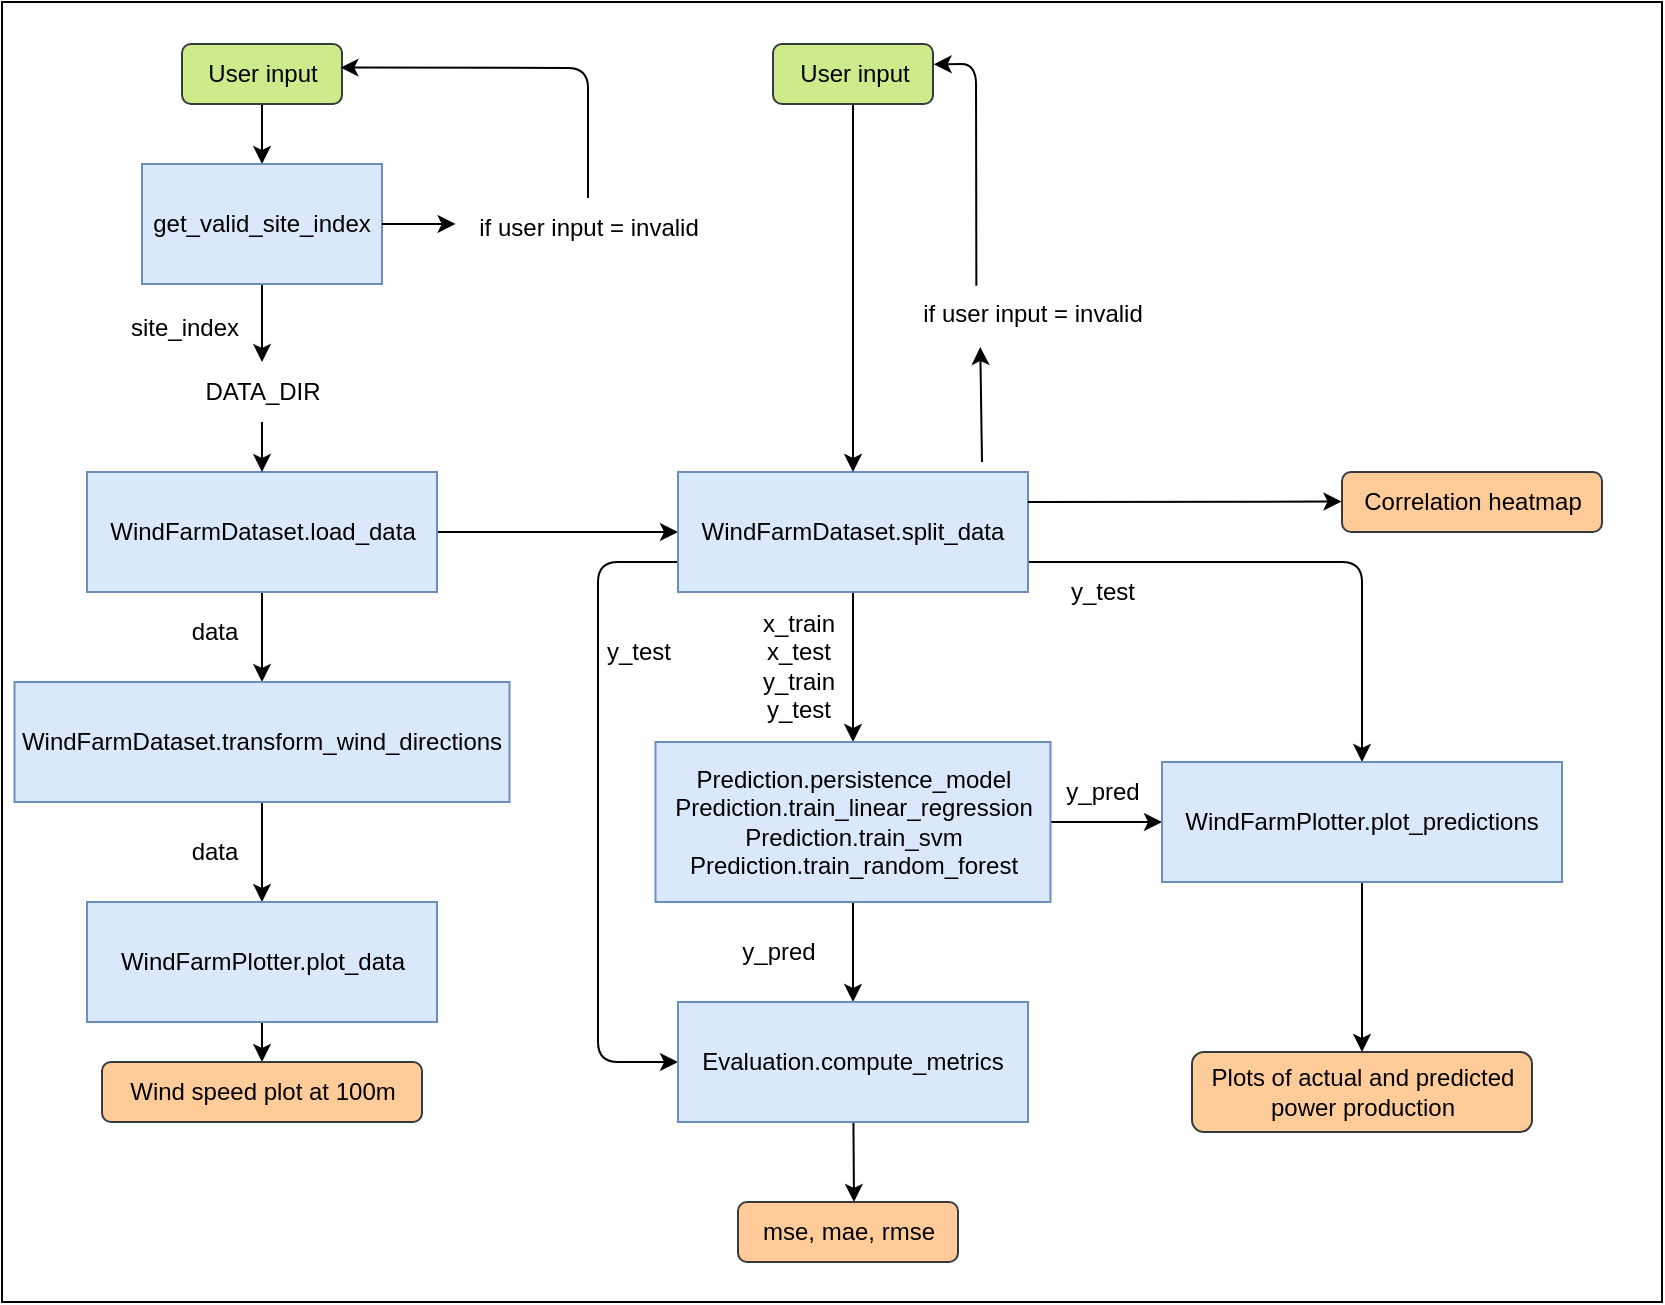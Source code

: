 <mxfile>
    <diagram id="3kuWFgS52GaCtVT9VstC" name="Page-1">
        <mxGraphModel dx="1264" dy="696" grid="1" gridSize="10" guides="1" tooltips="1" connect="1" arrows="1" fold="1" page="1" pageScale="1" pageWidth="850" pageHeight="1100" math="0" shadow="0">
            <root>
                <mxCell id="0"/>
                <mxCell id="1" parent="0"/>
                <mxCell id="55" value="" style="whiteSpace=wrap;html=1;" vertex="1" parent="1">
                    <mxGeometry y="20" width="830" height="650" as="geometry"/>
                </mxCell>
                <mxCell id="7" value="" style="edgeStyle=none;html=1;" parent="1" source="3" target="4" edge="1">
                    <mxGeometry relative="1" as="geometry"/>
                </mxCell>
                <mxCell id="3" value="User input" style="text;html=1;align=center;verticalAlign=middle;resizable=0;points=[];autosize=1;strokeColor=#36393d;fillColor=#cdeb8b;rounded=1;" parent="1" vertex="1">
                    <mxGeometry x="90" y="41" width="80" height="30" as="geometry"/>
                </mxCell>
                <mxCell id="11" value="" style="edgeStyle=none;html=1;" parent="1" source="4" edge="1">
                    <mxGeometry relative="1" as="geometry">
                        <mxPoint x="130" y="200" as="targetPoint"/>
                    </mxGeometry>
                </mxCell>
                <mxCell id="4" value="get_valid_site_index" style="whiteSpace=wrap;html=1;fillColor=#dae8fc;strokeColor=#6c8ebf;" parent="1" vertex="1">
                    <mxGeometry x="70" y="101" width="120" height="60" as="geometry"/>
                </mxCell>
                <mxCell id="5" value="if user input = invalid" style="text;html=1;align=center;verticalAlign=middle;resizable=0;points=[];autosize=1;strokeColor=none;fillColor=none;" parent="1" vertex="1">
                    <mxGeometry x="228" y="118" width="130" height="30" as="geometry"/>
                </mxCell>
                <mxCell id="6" style="edgeStyle=none;html=1;exitX=1;exitY=0.5;exitDx=0;exitDy=0;entryX=-0.009;entryY=0.433;entryDx=0;entryDy=0;entryPerimeter=0;" parent="1" source="4" target="5" edge="1">
                    <mxGeometry relative="1" as="geometry"/>
                </mxCell>
                <mxCell id="9" value="site_index" style="text;html=1;align=center;verticalAlign=middle;resizable=0;points=[];autosize=1;strokeColor=none;fillColor=none;" parent="1" vertex="1">
                    <mxGeometry x="51" y="168" width="80" height="30" as="geometry"/>
                </mxCell>
                <mxCell id="17" value="" style="edgeStyle=none;html=1;" edge="1" parent="1" source="10" target="16">
                    <mxGeometry relative="1" as="geometry"/>
                </mxCell>
                <mxCell id="27" value="" style="edgeStyle=none;html=1;" edge="1" parent="1" source="10" target="26">
                    <mxGeometry relative="1" as="geometry"/>
                </mxCell>
                <mxCell id="10" value="WindFarmDataset.load_data" style="whiteSpace=wrap;html=1;fillColor=#dae8fc;strokeColor=#6c8ebf;" parent="1" vertex="1">
                    <mxGeometry x="42.5" y="255" width="175" height="60" as="geometry"/>
                </mxCell>
                <mxCell id="14" value="" style="edgeStyle=none;html=1;" parent="1" source="12" target="10" edge="1">
                    <mxGeometry relative="1" as="geometry"/>
                </mxCell>
                <mxCell id="12" value="DATA_DIR" style="text;html=1;align=center;verticalAlign=middle;resizable=0;points=[];autosize=1;strokeColor=none;fillColor=none;" parent="1" vertex="1">
                    <mxGeometry x="90" y="200" width="80" height="30" as="geometry"/>
                </mxCell>
                <mxCell id="15" style="edgeStyle=none;html=1;entryX=0.99;entryY=0.393;entryDx=0;entryDy=0;entryPerimeter=0;" edge="1" parent="1" source="5" target="3">
                    <mxGeometry relative="1" as="geometry">
                        <Array as="points">
                            <mxPoint x="293" y="53"/>
                        </Array>
                    </mxGeometry>
                </mxCell>
                <mxCell id="21" value="" style="edgeStyle=none;html=1;" edge="1" parent="1" source="16" target="20">
                    <mxGeometry relative="1" as="geometry"/>
                </mxCell>
                <mxCell id="16" value="WindFarmDataset.transform_wind_directions" style="whiteSpace=wrap;html=1;fillColor=#dae8fc;strokeColor=#6c8ebf;" vertex="1" parent="1">
                    <mxGeometry x="6.25" y="360" width="247.5" height="60" as="geometry"/>
                </mxCell>
                <mxCell id="18" value="data" style="text;html=1;align=center;verticalAlign=middle;resizable=0;points=[];autosize=1;strokeColor=none;fillColor=none;" vertex="1" parent="1">
                    <mxGeometry x="81" y="320" width="50" height="30" as="geometry"/>
                </mxCell>
                <mxCell id="19" value="data" style="text;html=1;align=center;verticalAlign=middle;resizable=0;points=[];autosize=1;strokeColor=none;fillColor=none;" vertex="1" parent="1">
                    <mxGeometry x="81" y="430" width="50" height="30" as="geometry"/>
                </mxCell>
                <mxCell id="23" value="" style="edgeStyle=none;html=1;" edge="1" parent="1" source="20" target="22">
                    <mxGeometry relative="1" as="geometry"/>
                </mxCell>
                <mxCell id="20" value="WindFarmPlotter.plot_data" style="whiteSpace=wrap;html=1;fillColor=#dae8fc;strokeColor=#6c8ebf;" vertex="1" parent="1">
                    <mxGeometry x="42.5" y="470" width="175" height="60" as="geometry"/>
                </mxCell>
                <mxCell id="22" value="Wind speed plot at 100m" style="text;html=1;align=center;verticalAlign=middle;resizable=0;points=[];autosize=1;strokeColor=#36393d;fillColor=#ffcc99;rounded=1;" vertex="1" parent="1">
                    <mxGeometry x="50" y="550" width="160" height="30" as="geometry"/>
                </mxCell>
                <mxCell id="32" value="" style="edgeStyle=none;html=1;" edge="1" parent="1" source="26" target="31">
                    <mxGeometry relative="1" as="geometry"/>
                </mxCell>
                <mxCell id="42" style="edgeStyle=none;html=1;entryX=0;entryY=0.5;entryDx=0;entryDy=0;exitX=0;exitY=0.75;exitDx=0;exitDy=0;" edge="1" parent="1" source="26" target="35">
                    <mxGeometry relative="1" as="geometry">
                        <Array as="points">
                            <mxPoint x="298" y="300"/>
                            <mxPoint x="298" y="550"/>
                        </Array>
                    </mxGeometry>
                </mxCell>
                <mxCell id="45" style="edgeStyle=none;html=1;entryX=0.5;entryY=0;entryDx=0;entryDy=0;exitX=1;exitY=0.75;exitDx=0;exitDy=0;" edge="1" parent="1" source="26" target="43">
                    <mxGeometry relative="1" as="geometry">
                        <Array as="points">
                            <mxPoint x="680" y="300"/>
                        </Array>
                    </mxGeometry>
                </mxCell>
                <mxCell id="26" value="WindFarmDataset.split_data" style="whiteSpace=wrap;html=1;fillColor=#dae8fc;strokeColor=#6c8ebf;" vertex="1" parent="1">
                    <mxGeometry x="338" y="255" width="175" height="60" as="geometry"/>
                </mxCell>
                <mxCell id="29" style="edgeStyle=none;html=1;entryX=0.5;entryY=0;entryDx=0;entryDy=0;" edge="1" parent="1" source="28" target="26">
                    <mxGeometry relative="1" as="geometry"/>
                </mxCell>
                <mxCell id="28" value="User input" style="text;html=1;align=center;verticalAlign=middle;resizable=0;points=[];autosize=1;strokeColor=#36393d;fillColor=#cdeb8b;rounded=1;" vertex="1" parent="1">
                    <mxGeometry x="385.5" y="41" width="80" height="30" as="geometry"/>
                </mxCell>
                <mxCell id="30" value="Correlation heatmap" style="text;html=1;align=center;verticalAlign=middle;resizable=0;points=[];autosize=1;strokeColor=#36393d;fillColor=#ffcc99;rounded=1;" vertex="1" parent="1">
                    <mxGeometry x="670" y="255" width="130" height="30" as="geometry"/>
                </mxCell>
                <mxCell id="36" value="" style="edgeStyle=none;html=1;" edge="1" parent="1" source="31" target="35">
                    <mxGeometry relative="1" as="geometry"/>
                </mxCell>
                <mxCell id="44" value="" style="edgeStyle=none;html=1;" edge="1" parent="1" source="31" target="43">
                    <mxGeometry relative="1" as="geometry"/>
                </mxCell>
                <mxCell id="31" value="Prediction.persistence_model&lt;div&gt;&lt;font color=&quot;#000000&quot;&gt;Prediction.train_linear_regression&lt;/font&gt;&lt;/div&gt;&lt;div&gt;&lt;font color=&quot;#000000&quot;&gt;Prediction.train_svm&lt;br&gt;&lt;/font&gt;&lt;div&gt;&lt;div&gt;&lt;div&gt;Prediction.train_random_forest&lt;/div&gt;&lt;/div&gt;&lt;/div&gt;&lt;/div&gt;" style="whiteSpace=wrap;html=1;fillColor=#dae8fc;strokeColor=#6c8ebf;" vertex="1" parent="1">
                    <mxGeometry x="326.75" y="390" width="197.5" height="80" as="geometry"/>
                </mxCell>
                <mxCell id="33" value="x_train&lt;div&gt;x_test&lt;/div&gt;&lt;div&gt;y_train&lt;/div&gt;&lt;div&gt;y_test&lt;/div&gt;" style="text;html=1;align=center;verticalAlign=middle;resizable=0;points=[];autosize=1;strokeColor=none;fillColor=none;" vertex="1" parent="1">
                    <mxGeometry x="368" y="317" width="60" height="70" as="geometry"/>
                </mxCell>
                <mxCell id="41" value="" style="edgeStyle=none;html=1;" edge="1" parent="1" source="35">
                    <mxGeometry relative="1" as="geometry">
                        <mxPoint x="426" y="620" as="targetPoint"/>
                    </mxGeometry>
                </mxCell>
                <mxCell id="35" value="Evaluation.compute_metrics" style="whiteSpace=wrap;html=1;fillColor=#dae8fc;strokeColor=#6c8ebf;" vertex="1" parent="1">
                    <mxGeometry x="338" y="520" width="175" height="60" as="geometry"/>
                </mxCell>
                <mxCell id="37" value="y_pred" style="text;html=1;align=center;verticalAlign=middle;resizable=0;points=[];autosize=1;strokeColor=none;fillColor=none;" vertex="1" parent="1">
                    <mxGeometry x="358" y="480" width="60" height="30" as="geometry"/>
                </mxCell>
                <mxCell id="39" value="y_test" style="text;html=1;align=center;verticalAlign=middle;resizable=0;points=[];autosize=1;strokeColor=none;fillColor=none;" vertex="1" parent="1">
                    <mxGeometry x="288" y="330" width="60" height="30" as="geometry"/>
                </mxCell>
                <mxCell id="40" value="mse, mae, rmse" style="text;html=1;align=center;verticalAlign=middle;resizable=0;points=[];autosize=1;strokeColor=#36393d;fillColor=#ffcc99;rounded=1;" vertex="1" parent="1">
                    <mxGeometry x="368" y="620" width="110" height="30" as="geometry"/>
                </mxCell>
                <mxCell id="50" value="" style="edgeStyle=none;html=1;" edge="1" parent="1" source="43" target="49">
                    <mxGeometry relative="1" as="geometry"/>
                </mxCell>
                <mxCell id="43" value="WindFarmPlotter.plot_predictions" style="whiteSpace=wrap;html=1;fillColor=#dae8fc;strokeColor=#6c8ebf;" vertex="1" parent="1">
                    <mxGeometry x="580" y="400" width="200" height="60" as="geometry"/>
                </mxCell>
                <mxCell id="46" value="y_test" style="text;html=1;align=center;verticalAlign=middle;resizable=0;points=[];autosize=1;strokeColor=none;fillColor=none;" vertex="1" parent="1">
                    <mxGeometry x="520" y="300" width="60" height="30" as="geometry"/>
                </mxCell>
                <mxCell id="48" value="y_pred" style="text;html=1;align=center;verticalAlign=middle;resizable=0;points=[];autosize=1;strokeColor=none;fillColor=none;" vertex="1" parent="1">
                    <mxGeometry x="520" y="400" width="60" height="30" as="geometry"/>
                </mxCell>
                <mxCell id="49" value="Plots of actual and predicted&lt;div&gt;power production&lt;/div&gt;" style="text;html=1;align=center;verticalAlign=middle;resizable=0;points=[];autosize=1;strokeColor=#36393d;fillColor=#ffcc99;rounded=1;" vertex="1" parent="1">
                    <mxGeometry x="595" y="545" width="170" height="40" as="geometry"/>
                </mxCell>
                <mxCell id="51" style="edgeStyle=none;html=1;entryX=-0.002;entryY=0.492;entryDx=0;entryDy=0;entryPerimeter=0;exitX=1;exitY=0.25;exitDx=0;exitDy=0;" edge="1" parent="1" source="26" target="30">
                    <mxGeometry relative="1" as="geometry"/>
                </mxCell>
                <mxCell id="52" value="if user input = invalid" style="text;html=1;align=center;verticalAlign=middle;resizable=0;points=[];autosize=1;strokeColor=none;fillColor=none;" vertex="1" parent="1">
                    <mxGeometry x="450" y="161" width="130" height="30" as="geometry"/>
                </mxCell>
                <mxCell id="53" style="edgeStyle=none;html=1;entryX=0.301;entryY=1.05;entryDx=0;entryDy=0;entryPerimeter=0;" edge="1" parent="1" target="52">
                    <mxGeometry relative="1" as="geometry">
                        <mxPoint x="490" y="250" as="sourcePoint"/>
                    </mxGeometry>
                </mxCell>
                <mxCell id="54" style="edgeStyle=none;html=1;entryX=1.004;entryY=0.339;entryDx=0;entryDy=0;entryPerimeter=0;exitX=0.286;exitY=0.028;exitDx=0;exitDy=0;exitPerimeter=0;" edge="1" parent="1" source="52" target="28">
                    <mxGeometry relative="1" as="geometry">
                        <Array as="points">
                            <mxPoint x="487" y="51"/>
                        </Array>
                    </mxGeometry>
                </mxCell>
            </root>
        </mxGraphModel>
    </diagram>
</mxfile>